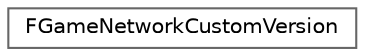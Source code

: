 digraph "Graphical Class Hierarchy"
{
 // INTERACTIVE_SVG=YES
 // LATEX_PDF_SIZE
  bgcolor="transparent";
  edge [fontname=Helvetica,fontsize=10,labelfontname=Helvetica,labelfontsize=10];
  node [fontname=Helvetica,fontsize=10,shape=box,height=0.2,width=0.4];
  rankdir="LR";
  Node0 [id="Node000000",label="FGameNetworkCustomVersion",height=0.2,width=0.4,color="grey40", fillcolor="white", style="filled",URL="$df/d33/structFGameNetworkCustomVersion.html",tooltip=" "];
}
